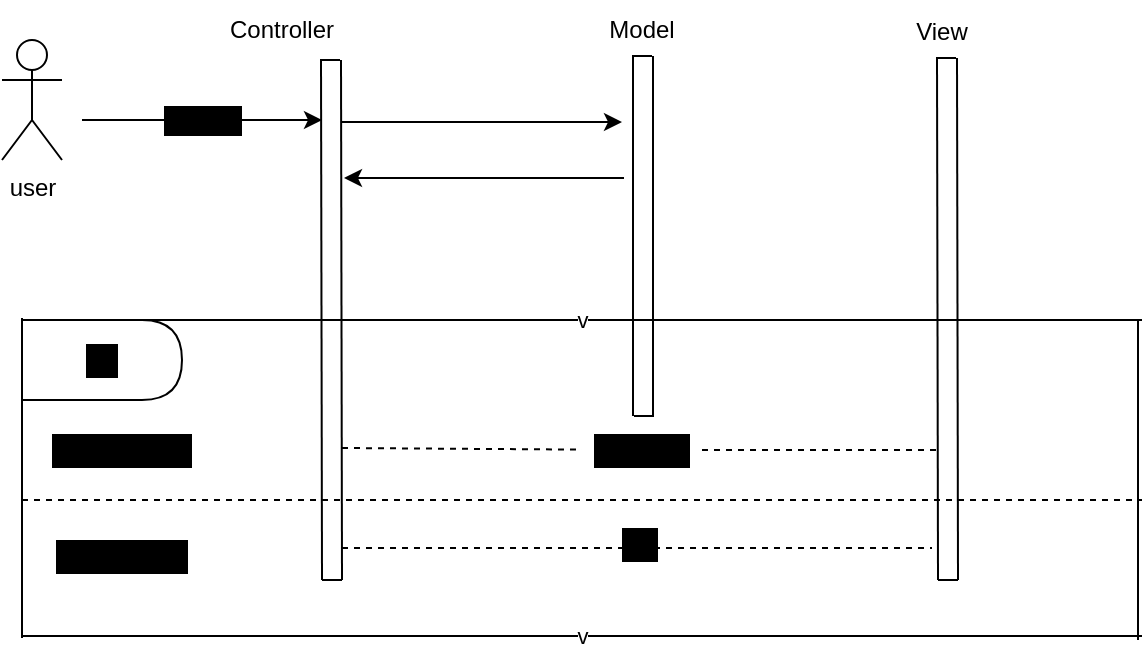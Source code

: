 <mxfile>
    <diagram id="ebvmzsEQA4Ild_wL3V5F" name="Page-1">
        <mxGraphModel dx="627" dy="478" grid="1" gridSize="10" guides="1" tooltips="1" connect="1" arrows="1" fold="1" page="1" pageScale="1" pageWidth="827" pageHeight="1169" math="0" shadow="0">
            <root>
                <mxCell id="0"/>
                <mxCell id="1" parent="0"/>
                <mxCell id="2" value="user&lt;br&gt;" style="shape=umlActor;verticalLabelPosition=bottom;verticalAlign=top;html=1;outlineConnect=0;" vertex="1" parent="1">
                    <mxGeometry x="30" y="140" width="30" height="60" as="geometry"/>
                </mxCell>
                <mxCell id="10" value="Controller" style="text;html=1;strokeColor=none;fillColor=none;align=center;verticalAlign=middle;whiteSpace=wrap;rounded=0;" vertex="1" parent="1">
                    <mxGeometry x="120" y="120" width="100" height="30" as="geometry"/>
                </mxCell>
                <mxCell id="12" value="Model" style="text;html=1;strokeColor=none;fillColor=none;align=center;verticalAlign=middle;whiteSpace=wrap;rounded=0;" vertex="1" parent="1">
                    <mxGeometry x="320" y="120" width="60" height="30" as="geometry"/>
                </mxCell>
                <mxCell id="13" value="View" style="text;html=1;strokeColor=none;fillColor=none;align=center;verticalAlign=middle;whiteSpace=wrap;rounded=0;" vertex="1" parent="1">
                    <mxGeometry x="470" y="121" width="60" height="30" as="geometry"/>
                </mxCell>
                <mxCell id="15" value="" style="endArrow=none;html=1;" edge="1" parent="1">
                    <mxGeometry width="50" height="50" relative="1" as="geometry">
                        <mxPoint x="190" y="410" as="sourcePoint"/>
                        <mxPoint x="189.5" y="150" as="targetPoint"/>
                    </mxGeometry>
                </mxCell>
                <mxCell id="16" value="" style="endArrow=none;html=1;" edge="1" parent="1">
                    <mxGeometry width="50" height="50" relative="1" as="geometry">
                        <mxPoint x="200" y="410" as="sourcePoint"/>
                        <mxPoint x="199.5" y="150" as="targetPoint"/>
                    </mxGeometry>
                </mxCell>
                <mxCell id="17" value="" style="endArrow=none;html=1;" edge="1" parent="1">
                    <mxGeometry width="50" height="50" relative="1" as="geometry">
                        <mxPoint x="200" y="410" as="sourcePoint"/>
                        <mxPoint x="190" y="410" as="targetPoint"/>
                    </mxGeometry>
                </mxCell>
                <mxCell id="18" value="" style="endArrow=none;html=1;" edge="1" parent="1">
                    <mxGeometry width="50" height="50" relative="1" as="geometry">
                        <mxPoint x="199" y="150" as="sourcePoint"/>
                        <mxPoint x="189" y="150" as="targetPoint"/>
                    </mxGeometry>
                </mxCell>
                <mxCell id="19" value="" style="endArrow=none;html=1;" edge="1" parent="1">
                    <mxGeometry width="50" height="50" relative="1" as="geometry">
                        <mxPoint x="345.5" y="328" as="sourcePoint"/>
                        <mxPoint x="345.5" y="148" as="targetPoint"/>
                    </mxGeometry>
                </mxCell>
                <mxCell id="20" value="" style="endArrow=none;html=1;" edge="1" parent="1">
                    <mxGeometry width="50" height="50" relative="1" as="geometry">
                        <mxPoint x="355.5" y="328" as="sourcePoint"/>
                        <mxPoint x="355.5" y="148" as="targetPoint"/>
                    </mxGeometry>
                </mxCell>
                <mxCell id="21" value="" style="endArrow=none;html=1;" edge="1" parent="1">
                    <mxGeometry width="50" height="50" relative="1" as="geometry">
                        <mxPoint x="356" y="328" as="sourcePoint"/>
                        <mxPoint x="346" y="328" as="targetPoint"/>
                    </mxGeometry>
                </mxCell>
                <mxCell id="22" value="" style="endArrow=none;html=1;" edge="1" parent="1">
                    <mxGeometry width="50" height="50" relative="1" as="geometry">
                        <mxPoint x="355" y="148" as="sourcePoint"/>
                        <mxPoint x="345" y="148" as="targetPoint"/>
                    </mxGeometry>
                </mxCell>
                <mxCell id="23" value="" style="endArrow=none;html=1;" edge="1" parent="1">
                    <mxGeometry width="50" height="50" relative="1" as="geometry">
                        <mxPoint x="498" y="410" as="sourcePoint"/>
                        <mxPoint x="497.5" y="149" as="targetPoint"/>
                    </mxGeometry>
                </mxCell>
                <mxCell id="24" value="" style="endArrow=none;html=1;" edge="1" parent="1">
                    <mxGeometry width="50" height="50" relative="1" as="geometry">
                        <mxPoint x="508" y="410" as="sourcePoint"/>
                        <mxPoint x="507.5" y="149" as="targetPoint"/>
                    </mxGeometry>
                </mxCell>
                <mxCell id="25" value="" style="endArrow=none;html=1;" edge="1" parent="1">
                    <mxGeometry width="50" height="50" relative="1" as="geometry">
                        <mxPoint x="508" y="410" as="sourcePoint"/>
                        <mxPoint x="498" y="410" as="targetPoint"/>
                    </mxGeometry>
                </mxCell>
                <mxCell id="26" value="" style="endArrow=none;html=1;" edge="1" parent="1">
                    <mxGeometry width="50" height="50" relative="1" as="geometry">
                        <mxPoint x="507" y="149" as="sourcePoint"/>
                        <mxPoint x="497" y="149" as="targetPoint"/>
                    </mxGeometry>
                </mxCell>
                <mxCell id="28" value="v" style="endArrow=none;html=1;" edge="1" parent="1">
                    <mxGeometry width="50" height="50" relative="1" as="geometry">
                        <mxPoint x="40" y="280" as="sourcePoint"/>
                        <mxPoint x="600" y="280" as="targetPoint"/>
                    </mxGeometry>
                </mxCell>
                <mxCell id="29" value="v" style="endArrow=none;html=1;" edge="1" parent="1">
                    <mxGeometry width="50" height="50" relative="1" as="geometry">
                        <mxPoint x="40.0" y="438" as="sourcePoint"/>
                        <mxPoint x="600" y="438" as="targetPoint"/>
                    </mxGeometry>
                </mxCell>
                <mxCell id="31" value="" style="endArrow=none;html=1;" edge="1" parent="1">
                    <mxGeometry width="50" height="50" relative="1" as="geometry">
                        <mxPoint x="598" y="440" as="sourcePoint"/>
                        <mxPoint x="598" y="280" as="targetPoint"/>
                    </mxGeometry>
                </mxCell>
                <mxCell id="32" value="" style="endArrow=none;html=1;" edge="1" parent="1">
                    <mxGeometry width="50" height="50" relative="1" as="geometry">
                        <mxPoint x="40" y="439" as="sourcePoint"/>
                        <mxPoint x="40" y="279" as="targetPoint"/>
                    </mxGeometry>
                </mxCell>
                <mxCell id="38" value="" style="endArrow=classic;html=1;" edge="1" parent="1">
                    <mxGeometry relative="1" as="geometry">
                        <mxPoint x="70" y="180" as="sourcePoint"/>
                        <mxPoint x="190" y="180" as="targetPoint"/>
                    </mxGeometry>
                </mxCell>
                <mxCell id="39" value="request" style="edgeLabel;resizable=0;html=1;align=center;verticalAlign=middle;labelBackgroundColor=#000000;labelBorderColor=default;" connectable="0" vertex="1" parent="38">
                    <mxGeometry relative="1" as="geometry"/>
                </mxCell>
                <mxCell id="40" value="" style="endArrow=classic;html=1;" edge="1" parent="1">
                    <mxGeometry width="50" height="50" relative="1" as="geometry">
                        <mxPoint x="200" y="181" as="sourcePoint"/>
                        <mxPoint x="340" y="181" as="targetPoint"/>
                    </mxGeometry>
                </mxCell>
                <mxCell id="41" value="" style="endArrow=classic;html=1;" edge="1" parent="1">
                    <mxGeometry width="50" height="50" relative="1" as="geometry">
                        <mxPoint x="341" y="209" as="sourcePoint"/>
                        <mxPoint x="201" y="209" as="targetPoint"/>
                    </mxGeometry>
                </mxCell>
                <mxCell id="42" value="" style="endArrow=none;dashed=1;html=1;" edge="1" parent="1" target="58">
                    <mxGeometry width="50" height="50" relative="1" as="geometry">
                        <mxPoint x="200" y="344" as="sourcePoint"/>
                        <mxPoint x="500" y="344" as="targetPoint"/>
                    </mxGeometry>
                </mxCell>
                <mxCell id="52" value="" style="endArrow=none;dashed=1;html=1;" edge="1" parent="1">
                    <mxGeometry width="50" height="50" relative="1" as="geometry">
                        <mxPoint x="40" y="370" as="sourcePoint"/>
                        <mxPoint x="600" y="370" as="targetPoint"/>
                    </mxGeometry>
                </mxCell>
                <mxCell id="53" value="Alt" style="shape=delay;whiteSpace=wrap;html=1;labelBackgroundColor=#000000;labelBorderColor=default;" vertex="1" parent="1">
                    <mxGeometry x="40" y="280" width="80" height="40" as="geometry"/>
                </mxCell>
                <mxCell id="55" value="logvalid=true" style="text;html=1;strokeColor=none;fillColor=none;align=center;verticalAlign=middle;whiteSpace=wrap;rounded=0;labelBackgroundColor=#000000;labelBorderColor=default;" vertex="1" parent="1">
                    <mxGeometry x="60" y="330" width="60" height="30" as="geometry"/>
                </mxCell>
                <mxCell id="56" value="logvalid=fail" style="text;html=1;strokeColor=none;fillColor=none;align=center;verticalAlign=middle;whiteSpace=wrap;rounded=0;labelBackgroundColor=#000000;labelBorderColor=default;" vertex="1" parent="1">
                    <mxGeometry x="60" y="383" width="60" height="30" as="geometry"/>
                </mxCell>
                <mxCell id="57" value="" style="endArrow=none;dashed=1;html=1;" edge="1" parent="1">
                    <mxGeometry width="50" height="50" relative="1" as="geometry">
                        <mxPoint x="200" y="394" as="sourcePoint"/>
                        <mxPoint x="495" y="394" as="targetPoint"/>
                    </mxGeometry>
                </mxCell>
                <mxCell id="58" value="Success" style="text;html=1;strokeColor=none;fillColor=none;align=center;verticalAlign=middle;whiteSpace=wrap;rounded=0;labelBackgroundColor=#000000;labelBorderColor=default;" vertex="1" parent="1">
                    <mxGeometry x="320" y="330" width="60" height="30" as="geometry"/>
                </mxCell>
                <mxCell id="60" value="" style="endArrow=none;dashed=1;html=1;" edge="1" parent="1" source="58">
                    <mxGeometry width="50" height="50" relative="1" as="geometry">
                        <mxPoint x="290" y="410" as="sourcePoint"/>
                        <mxPoint x="500" y="345" as="targetPoint"/>
                    </mxGeometry>
                </mxCell>
                <mxCell id="61" value="fail" style="text;html=1;strokeColor=none;fillColor=none;align=center;verticalAlign=middle;whiteSpace=wrap;rounded=0;labelBackgroundColor=#000000;labelBorderColor=default;" vertex="1" parent="1">
                    <mxGeometry x="319" y="377" width="60" height="30" as="geometry"/>
                </mxCell>
            </root>
        </mxGraphModel>
    </diagram>
</mxfile>